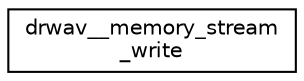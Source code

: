 digraph "Graphical Class Hierarchy"
{
 // LATEX_PDF_SIZE
  edge [fontname="Helvetica",fontsize="10",labelfontname="Helvetica",labelfontsize="10"];
  node [fontname="Helvetica",fontsize="10",shape=record];
  rankdir="LR";
  Node0 [label="drwav__memory_stream\l_write",height=0.2,width=0.4,color="black", fillcolor="white", style="filled",URL="$structdrwav____memory__stream__write.html",tooltip=" "];
}
